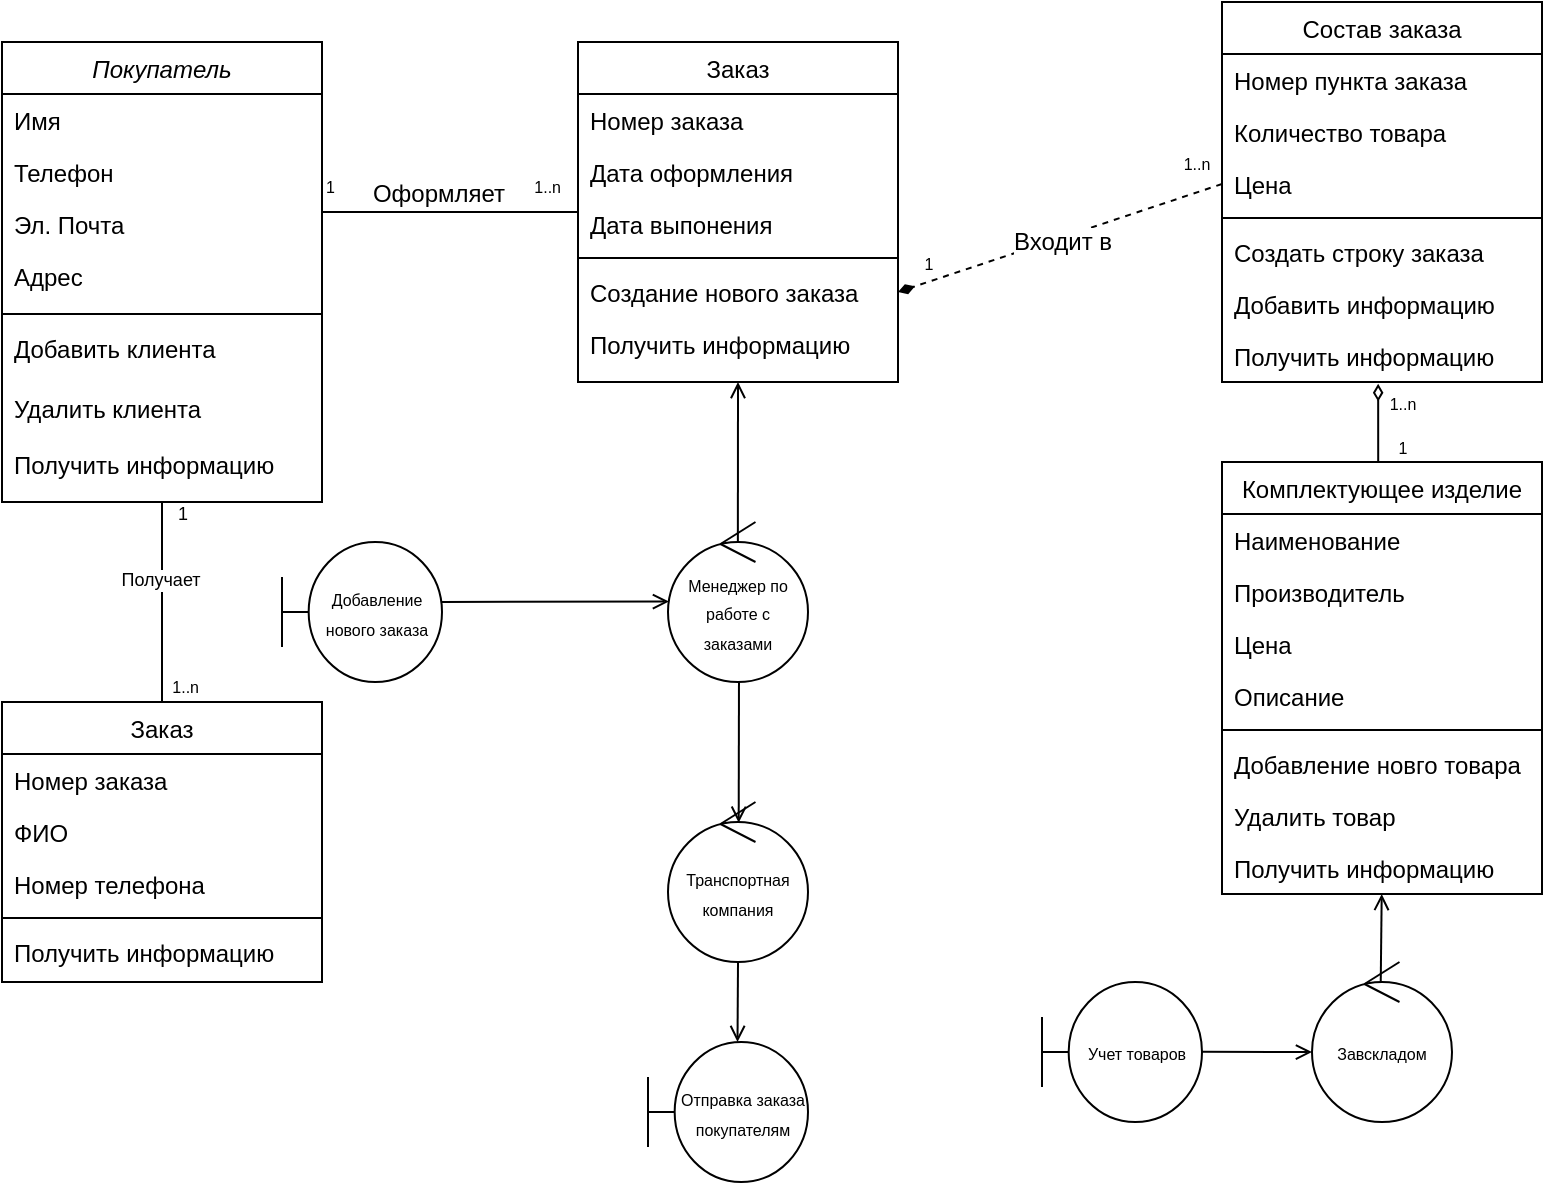 <mxfile version="20.7.4" type="github">
  <diagram id="sq5tUa9uOOfnAcCKqO6m" name="Страница 1">
    <mxGraphModel dx="1155" dy="659" grid="1" gridSize="10" guides="1" tooltips="1" connect="1" arrows="1" fold="1" page="1" pageScale="1" pageWidth="827" pageHeight="1169" math="0" shadow="0">
      <root>
        <mxCell id="0" />
        <mxCell id="1" parent="0" />
        <mxCell id="Tr-PWbZYXiWk-YHRKpnP-8" style="edgeStyle=orthogonalEdgeStyle;rounded=0;orthogonalLoop=1;jettySize=auto;html=1;exitX=0.5;exitY=1;exitDx=0;exitDy=0;entryX=0.5;entryY=0;entryDx=0;entryDy=0;endArrow=none;endFill=0;" edge="1" parent="1" source="co63qGfx2RiiY_eD4GLx-1" target="Tr-PWbZYXiWk-YHRKpnP-1">
          <mxGeometry relative="1" as="geometry" />
        </mxCell>
        <mxCell id="Tr-PWbZYXiWk-YHRKpnP-11" value="Получает" style="edgeLabel;html=1;align=center;verticalAlign=middle;resizable=0;points=[];fontSize=9;" vertex="1" connectable="0" parent="Tr-PWbZYXiWk-YHRKpnP-8">
          <mxGeometry x="-0.216" y="-1" relative="1" as="geometry">
            <mxPoint as="offset" />
          </mxGeometry>
        </mxCell>
        <mxCell id="co63qGfx2RiiY_eD4GLx-1" value="Покупатель" style="swimlane;fontStyle=2;align=center;verticalAlign=top;childLayout=stackLayout;horizontal=1;startSize=26;horizontalStack=0;resizeParent=1;resizeLast=0;collapsible=1;marginBottom=0;rounded=0;shadow=0;strokeWidth=1;" parent="1" vertex="1">
          <mxGeometry x="20" y="70" width="160" height="230" as="geometry">
            <mxRectangle x="230" y="140" width="160" height="26" as="alternateBounds" />
          </mxGeometry>
        </mxCell>
        <mxCell id="co63qGfx2RiiY_eD4GLx-2" value="Имя" style="text;align=left;verticalAlign=top;spacingLeft=4;spacingRight=4;overflow=hidden;rotatable=0;points=[[0,0.5],[1,0.5]];portConstraint=eastwest;" parent="co63qGfx2RiiY_eD4GLx-1" vertex="1">
          <mxGeometry y="26" width="160" height="26" as="geometry" />
        </mxCell>
        <mxCell id="co63qGfx2RiiY_eD4GLx-3" value="Телефон" style="text;align=left;verticalAlign=top;spacingLeft=4;spacingRight=4;overflow=hidden;rotatable=0;points=[[0,0.5],[1,0.5]];portConstraint=eastwest;rounded=0;shadow=0;html=0;" parent="co63qGfx2RiiY_eD4GLx-1" vertex="1">
          <mxGeometry y="52" width="160" height="26" as="geometry" />
        </mxCell>
        <mxCell id="co63qGfx2RiiY_eD4GLx-4" value="Эл. Почта" style="text;align=left;verticalAlign=top;spacingLeft=4;spacingRight=4;overflow=hidden;rotatable=0;points=[[0,0.5],[1,0.5]];portConstraint=eastwest;rounded=0;shadow=0;html=0;" parent="co63qGfx2RiiY_eD4GLx-1" vertex="1">
          <mxGeometry y="78" width="160" height="26" as="geometry" />
        </mxCell>
        <mxCell id="co63qGfx2RiiY_eD4GLx-5" value="Адрес" style="text;align=left;verticalAlign=top;spacingLeft=4;spacingRight=4;overflow=hidden;rotatable=0;points=[[0,0.5],[1,0.5]];portConstraint=eastwest;" parent="co63qGfx2RiiY_eD4GLx-1" vertex="1">
          <mxGeometry y="104" width="160" height="28" as="geometry" />
        </mxCell>
        <mxCell id="co63qGfx2RiiY_eD4GLx-6" value="" style="line;html=1;strokeWidth=1;align=left;verticalAlign=middle;spacingTop=-1;spacingLeft=3;spacingRight=3;rotatable=0;labelPosition=right;points=[];portConstraint=eastwest;" parent="co63qGfx2RiiY_eD4GLx-1" vertex="1">
          <mxGeometry y="132" width="160" height="8" as="geometry" />
        </mxCell>
        <mxCell id="co63qGfx2RiiY_eD4GLx-7" value="Добавить клиента" style="text;align=left;verticalAlign=top;spacingLeft=4;spacingRight=4;overflow=hidden;rotatable=0;points=[[0,0.5],[1,0.5]];portConstraint=eastwest;" parent="co63qGfx2RiiY_eD4GLx-1" vertex="1">
          <mxGeometry y="140" width="160" height="30" as="geometry" />
        </mxCell>
        <mxCell id="co63qGfx2RiiY_eD4GLx-8" value="Удалить клиента" style="text;align=left;verticalAlign=top;spacingLeft=4;spacingRight=4;overflow=hidden;rotatable=0;points=[[0,0.5],[1,0.5]];portConstraint=eastwest;" parent="co63qGfx2RiiY_eD4GLx-1" vertex="1">
          <mxGeometry y="170" width="160" height="28" as="geometry" />
        </mxCell>
        <mxCell id="co63qGfx2RiiY_eD4GLx-9" value="Получить информацию" style="text;align=left;verticalAlign=top;spacingLeft=4;spacingRight=4;overflow=hidden;rotatable=0;points=[[0,0.5],[1,0.5]];portConstraint=eastwest;" parent="co63qGfx2RiiY_eD4GLx-1" vertex="1">
          <mxGeometry y="198" width="160" height="28" as="geometry" />
        </mxCell>
        <mxCell id="co63qGfx2RiiY_eD4GLx-10" value="Состав заказа" style="swimlane;fontStyle=0;align=center;verticalAlign=top;childLayout=stackLayout;horizontal=1;startSize=26;horizontalStack=0;resizeParent=1;resizeLast=0;collapsible=1;marginBottom=0;rounded=0;shadow=0;strokeWidth=1;" parent="1" vertex="1">
          <mxGeometry x="630" y="50" width="160" height="190" as="geometry">
            <mxRectangle x="130" y="380" width="160" height="26" as="alternateBounds" />
          </mxGeometry>
        </mxCell>
        <mxCell id="co63qGfx2RiiY_eD4GLx-11" value="Номер пункта заказа" style="text;align=left;verticalAlign=top;spacingLeft=4;spacingRight=4;overflow=hidden;rotatable=0;points=[[0,0.5],[1,0.5]];portConstraint=eastwest;" parent="co63qGfx2RiiY_eD4GLx-10" vertex="1">
          <mxGeometry y="26" width="160" height="26" as="geometry" />
        </mxCell>
        <mxCell id="co63qGfx2RiiY_eD4GLx-12" value="Количество товара" style="text;align=left;verticalAlign=top;spacingLeft=4;spacingRight=4;overflow=hidden;rotatable=0;points=[[0,0.5],[1,0.5]];portConstraint=eastwest;rounded=0;shadow=0;html=0;" parent="co63qGfx2RiiY_eD4GLx-10" vertex="1">
          <mxGeometry y="52" width="160" height="26" as="geometry" />
        </mxCell>
        <mxCell id="co63qGfx2RiiY_eD4GLx-13" value="Цена" style="text;align=left;verticalAlign=top;spacingLeft=4;spacingRight=4;overflow=hidden;rotatable=0;points=[[0,0.5],[1,0.5]];portConstraint=eastwest;" parent="co63qGfx2RiiY_eD4GLx-10" vertex="1">
          <mxGeometry y="78" width="160" height="26" as="geometry" />
        </mxCell>
        <mxCell id="co63qGfx2RiiY_eD4GLx-14" value="" style="line;html=1;strokeWidth=1;align=left;verticalAlign=middle;spacingTop=-1;spacingLeft=3;spacingRight=3;rotatable=0;labelPosition=right;points=[];portConstraint=eastwest;" parent="co63qGfx2RiiY_eD4GLx-10" vertex="1">
          <mxGeometry y="104" width="160" height="8" as="geometry" />
        </mxCell>
        <mxCell id="co63qGfx2RiiY_eD4GLx-15" value="Создать строку заказа" style="text;align=left;verticalAlign=top;spacingLeft=4;spacingRight=4;overflow=hidden;rotatable=0;points=[[0,0.5],[1,0.5]];portConstraint=eastwest;fontStyle=0" parent="co63qGfx2RiiY_eD4GLx-10" vertex="1">
          <mxGeometry y="112" width="160" height="26" as="geometry" />
        </mxCell>
        <mxCell id="co63qGfx2RiiY_eD4GLx-16" value="Добавить информацию" style="text;align=left;verticalAlign=top;spacingLeft=4;spacingRight=4;overflow=hidden;rotatable=0;points=[[0,0.5],[1,0.5]];portConstraint=eastwest;fontStyle=0" parent="co63qGfx2RiiY_eD4GLx-10" vertex="1">
          <mxGeometry y="138" width="160" height="26" as="geometry" />
        </mxCell>
        <mxCell id="co63qGfx2RiiY_eD4GLx-17" value="Получить информацию" style="text;align=left;verticalAlign=top;spacingLeft=4;spacingRight=4;overflow=hidden;rotatable=0;points=[[0,0.5],[1,0.5]];portConstraint=eastwest;fontStyle=0" parent="co63qGfx2RiiY_eD4GLx-10" vertex="1">
          <mxGeometry y="164" width="160" height="26" as="geometry" />
        </mxCell>
        <mxCell id="co63qGfx2RiiY_eD4GLx-18" style="edgeStyle=none;rounded=0;orthogonalLoop=1;jettySize=auto;html=1;exitX=0.5;exitY=1;exitDx=0;exitDy=0;entryX=0.499;entryY=0.25;entryDx=0;entryDy=0;entryPerimeter=0;fontSize=12;endArrow=none;endFill=0;startArrow=open;startFill=0;" parent="1" source="co63qGfx2RiiY_eD4GLx-19" target="co63qGfx2RiiY_eD4GLx-34" edge="1">
          <mxGeometry relative="1" as="geometry" />
        </mxCell>
        <mxCell id="co63qGfx2RiiY_eD4GLx-19" value="Заказ" style="swimlane;fontStyle=0;align=center;verticalAlign=top;childLayout=stackLayout;horizontal=1;startSize=26;horizontalStack=0;resizeParent=1;resizeLast=0;collapsible=1;marginBottom=0;rounded=0;shadow=0;strokeWidth=1;" parent="1" vertex="1">
          <mxGeometry x="308" y="70" width="160" height="170" as="geometry">
            <mxRectangle x="550" y="140" width="160" height="26" as="alternateBounds" />
          </mxGeometry>
        </mxCell>
        <mxCell id="co63qGfx2RiiY_eD4GLx-20" value="Номер заказа" style="text;align=left;verticalAlign=top;spacingLeft=4;spacingRight=4;overflow=hidden;rotatable=0;points=[[0,0.5],[1,0.5]];portConstraint=eastwest;" parent="co63qGfx2RiiY_eD4GLx-19" vertex="1">
          <mxGeometry y="26" width="160" height="26" as="geometry" />
        </mxCell>
        <mxCell id="co63qGfx2RiiY_eD4GLx-21" value="Дата оформления" style="text;align=left;verticalAlign=top;spacingLeft=4;spacingRight=4;overflow=hidden;rotatable=0;points=[[0,0.5],[1,0.5]];portConstraint=eastwest;rounded=0;shadow=0;html=0;" parent="co63qGfx2RiiY_eD4GLx-19" vertex="1">
          <mxGeometry y="52" width="160" height="26" as="geometry" />
        </mxCell>
        <mxCell id="co63qGfx2RiiY_eD4GLx-22" value="Дата выпонения" style="text;align=left;verticalAlign=top;spacingLeft=4;spacingRight=4;overflow=hidden;rotatable=0;points=[[0,0.5],[1,0.5]];portConstraint=eastwest;rounded=0;shadow=0;html=0;" parent="co63qGfx2RiiY_eD4GLx-19" vertex="1">
          <mxGeometry y="78" width="160" height="26" as="geometry" />
        </mxCell>
        <mxCell id="co63qGfx2RiiY_eD4GLx-23" value="" style="line;html=1;strokeWidth=1;align=left;verticalAlign=middle;spacingTop=-1;spacingLeft=3;spacingRight=3;rotatable=0;labelPosition=right;points=[];portConstraint=eastwest;" parent="co63qGfx2RiiY_eD4GLx-19" vertex="1">
          <mxGeometry y="104" width="160" height="8" as="geometry" />
        </mxCell>
        <mxCell id="co63qGfx2RiiY_eD4GLx-24" value="Создание нового заказа" style="text;align=left;verticalAlign=top;spacingLeft=4;spacingRight=4;overflow=hidden;rotatable=0;points=[[0,0.5],[1,0.5]];portConstraint=eastwest;" parent="co63qGfx2RiiY_eD4GLx-19" vertex="1">
          <mxGeometry y="112" width="160" height="26" as="geometry" />
        </mxCell>
        <mxCell id="co63qGfx2RiiY_eD4GLx-25" value="Получить информацию" style="text;align=left;verticalAlign=top;spacingLeft=4;spacingRight=4;overflow=hidden;rotatable=0;points=[[0,0.5],[1,0.5]];portConstraint=eastwest;" parent="co63qGfx2RiiY_eD4GLx-19" vertex="1">
          <mxGeometry y="138" width="160" height="26" as="geometry" />
        </mxCell>
        <mxCell id="co63qGfx2RiiY_eD4GLx-26" value="" style="endArrow=none;shadow=0;strokeWidth=1;rounded=0;endFill=0;edgeStyle=elbowEdgeStyle;elbow=vertical;" parent="1" source="co63qGfx2RiiY_eD4GLx-1" target="co63qGfx2RiiY_eD4GLx-19" edge="1">
          <mxGeometry x="0.5" y="41" relative="1" as="geometry">
            <mxPoint x="180" y="142" as="sourcePoint" />
            <mxPoint x="340" y="142" as="targetPoint" />
            <mxPoint x="-40" y="32" as="offset" />
          </mxGeometry>
        </mxCell>
        <mxCell id="co63qGfx2RiiY_eD4GLx-27" value="1" style="resizable=0;align=left;verticalAlign=bottom;labelBackgroundColor=none;fontSize=8;" parent="co63qGfx2RiiY_eD4GLx-26" connectable="0" vertex="1">
          <mxGeometry x="-1" relative="1" as="geometry">
            <mxPoint y="-5" as="offset" />
          </mxGeometry>
        </mxCell>
        <mxCell id="co63qGfx2RiiY_eD4GLx-28" value="1..n" style="resizable=0;align=right;verticalAlign=bottom;labelBackgroundColor=none;fontSize=8;" parent="co63qGfx2RiiY_eD4GLx-26" connectable="0" vertex="1">
          <mxGeometry x="1" relative="1" as="geometry">
            <mxPoint x="-7" y="-5" as="offset" />
          </mxGeometry>
        </mxCell>
        <mxCell id="co63qGfx2RiiY_eD4GLx-29" value="Оформляет" style="text;html=1;resizable=0;points=[];;align=center;verticalAlign=middle;labelBackgroundColor=none;rounded=0;shadow=0;strokeWidth=1;fontSize=12;" parent="co63qGfx2RiiY_eD4GLx-26" vertex="1" connectable="0">
          <mxGeometry x="0.5" y="49" relative="1" as="geometry">
            <mxPoint x="-38" y="40" as="offset" />
          </mxGeometry>
        </mxCell>
        <mxCell id="co63qGfx2RiiY_eD4GLx-30" style="rounded=0;orthogonalLoop=1;jettySize=auto;html=1;exitX=0;exitY=0.5;exitDx=0;exitDy=0;entryX=1;entryY=0.5;entryDx=0;entryDy=0;dashed=1;fontSize=12;endArrow=diamondThin;endFill=1;" parent="1" source="co63qGfx2RiiY_eD4GLx-13" target="co63qGfx2RiiY_eD4GLx-24" edge="1">
          <mxGeometry relative="1" as="geometry" />
        </mxCell>
        <mxCell id="co63qGfx2RiiY_eD4GLx-31" value="&lt;font style=&quot;font-size: 8px;&quot;&gt;1&lt;/font&gt;" style="edgeLabel;html=1;align=center;verticalAlign=middle;resizable=0;points=[];fontSize=12;" parent="co63qGfx2RiiY_eD4GLx-30" vertex="1" connectable="0">
          <mxGeometry x="0.816" y="-2" relative="1" as="geometry">
            <mxPoint y="-8" as="offset" />
          </mxGeometry>
        </mxCell>
        <mxCell id="co63qGfx2RiiY_eD4GLx-32" value="&lt;font style=&quot;font-size: 8px;&quot;&gt;1..n&lt;/font&gt;" style="edgeLabel;html=1;align=center;verticalAlign=middle;resizable=0;points=[];fontSize=12;" parent="co63qGfx2RiiY_eD4GLx-30" vertex="1" connectable="0">
          <mxGeometry x="-0.829" y="1" relative="1" as="geometry">
            <mxPoint y="-17" as="offset" />
          </mxGeometry>
        </mxCell>
        <mxCell id="co63qGfx2RiiY_eD4GLx-33" value="Входит в" style="edgeLabel;html=1;align=center;verticalAlign=middle;resizable=0;points=[];fontSize=12;" parent="co63qGfx2RiiY_eD4GLx-30" vertex="1" connectable="0">
          <mxGeometry x="0.109" y="-1" relative="1" as="geometry">
            <mxPoint x="10" as="offset" />
          </mxGeometry>
        </mxCell>
        <mxCell id="co63qGfx2RiiY_eD4GLx-34" value="&lt;font style=&quot;font-size: 8px;&quot;&gt;Менеджер по работе с заказами&lt;/font&gt;" style="ellipse;shape=umlControl;whiteSpace=wrap;html=1;fontSize=12;" parent="1" vertex="1">
          <mxGeometry x="353" y="310" width="70" height="80" as="geometry" />
        </mxCell>
        <mxCell id="co63qGfx2RiiY_eD4GLx-35" value="&lt;font style=&quot;font-size: 8px;&quot;&gt;Добавление нового заказа&lt;/font&gt;" style="shape=umlBoundary;whiteSpace=wrap;html=1;fontSize=12;" parent="1" vertex="1">
          <mxGeometry x="160" y="320" width="80" height="70" as="geometry" />
        </mxCell>
        <mxCell id="co63qGfx2RiiY_eD4GLx-36" value="" style="endArrow=open;endFill=1;endSize=6;html=1;rounded=0;fontSize=12;entryX=0.007;entryY=0.497;entryDx=0;entryDy=0;entryPerimeter=0;exitX=0.996;exitY=0.428;exitDx=0;exitDy=0;exitPerimeter=0;jumpSize=6;" parent="1" source="co63qGfx2RiiY_eD4GLx-35" target="co63qGfx2RiiY_eD4GLx-34" edge="1">
          <mxGeometry width="160" relative="1" as="geometry">
            <mxPoint x="260" y="349.76" as="sourcePoint" />
            <mxPoint x="350" y="350" as="targetPoint" />
          </mxGeometry>
        </mxCell>
        <mxCell id="co63qGfx2RiiY_eD4GLx-46" style="edgeStyle=orthogonalEdgeStyle;rounded=0;orthogonalLoop=1;jettySize=auto;html=1;exitX=0.5;exitY=0;exitDx=0;exitDy=0;entryX=0.488;entryY=1.032;entryDx=0;entryDy=0;entryPerimeter=0;endArrow=diamondThin;endFill=0;" parent="1" source="co63qGfx2RiiY_eD4GLx-37" target="co63qGfx2RiiY_eD4GLx-17" edge="1">
          <mxGeometry relative="1" as="geometry" />
        </mxCell>
        <mxCell id="co63qGfx2RiiY_eD4GLx-47" value="&lt;font style=&quot;font-size: 8px;&quot;&gt;1..n&lt;/font&gt;" style="edgeLabel;html=1;align=center;verticalAlign=middle;resizable=0;points=[];" parent="co63qGfx2RiiY_eD4GLx-46" vertex="1" connectable="0">
          <mxGeometry x="0.547" relative="1" as="geometry">
            <mxPoint x="12" as="offset" />
          </mxGeometry>
        </mxCell>
        <mxCell id="co63qGfx2RiiY_eD4GLx-48" value="1" style="edgeLabel;html=1;align=center;verticalAlign=middle;resizable=0;points=[];fontSize=8;" parent="co63qGfx2RiiY_eD4GLx-46" vertex="1" connectable="0">
          <mxGeometry x="-0.551" y="-1" relative="1" as="geometry">
            <mxPoint x="11" as="offset" />
          </mxGeometry>
        </mxCell>
        <mxCell id="co63qGfx2RiiY_eD4GLx-37" value="Комплектующее изделие" style="swimlane;fontStyle=0;align=center;verticalAlign=top;childLayout=stackLayout;horizontal=1;startSize=26;horizontalStack=0;resizeParent=1;resizeLast=0;collapsible=1;marginBottom=0;rounded=0;shadow=0;strokeWidth=1;" parent="1" vertex="1">
          <mxGeometry x="630" y="280" width="160" height="216" as="geometry">
            <mxRectangle x="130" y="380" width="160" height="26" as="alternateBounds" />
          </mxGeometry>
        </mxCell>
        <mxCell id="co63qGfx2RiiY_eD4GLx-38" value="Наименование" style="text;align=left;verticalAlign=top;spacingLeft=4;spacingRight=4;overflow=hidden;rotatable=0;points=[[0,0.5],[1,0.5]];portConstraint=eastwest;" parent="co63qGfx2RiiY_eD4GLx-37" vertex="1">
          <mxGeometry y="26" width="160" height="26" as="geometry" />
        </mxCell>
        <mxCell id="co63qGfx2RiiY_eD4GLx-39" value="Производитель" style="text;align=left;verticalAlign=top;spacingLeft=4;spacingRight=4;overflow=hidden;rotatable=0;points=[[0,0.5],[1,0.5]];portConstraint=eastwest;rounded=0;shadow=0;html=0;" parent="co63qGfx2RiiY_eD4GLx-37" vertex="1">
          <mxGeometry y="52" width="160" height="26" as="geometry" />
        </mxCell>
        <mxCell id="co63qGfx2RiiY_eD4GLx-40" value="Цена" style="text;align=left;verticalAlign=top;spacingLeft=4;spacingRight=4;overflow=hidden;rotatable=0;points=[[0,0.5],[1,0.5]];portConstraint=eastwest;" parent="co63qGfx2RiiY_eD4GLx-37" vertex="1">
          <mxGeometry y="78" width="160" height="26" as="geometry" />
        </mxCell>
        <mxCell id="co63qGfx2RiiY_eD4GLx-42" value="Описание" style="text;align=left;verticalAlign=top;spacingLeft=4;spacingRight=4;overflow=hidden;rotatable=0;points=[[0,0.5],[1,0.5]];portConstraint=eastwest;fontStyle=0" parent="co63qGfx2RiiY_eD4GLx-37" vertex="1">
          <mxGeometry y="104" width="160" height="26" as="geometry" />
        </mxCell>
        <mxCell id="co63qGfx2RiiY_eD4GLx-41" value="" style="line;html=1;strokeWidth=1;align=left;verticalAlign=middle;spacingTop=-1;spacingLeft=3;spacingRight=3;rotatable=0;labelPosition=right;points=[];portConstraint=eastwest;" parent="co63qGfx2RiiY_eD4GLx-37" vertex="1">
          <mxGeometry y="130" width="160" height="8" as="geometry" />
        </mxCell>
        <mxCell id="co63qGfx2RiiY_eD4GLx-43" value="Добавление новго товара" style="text;align=left;verticalAlign=top;spacingLeft=4;spacingRight=4;overflow=hidden;rotatable=0;points=[[0,0.5],[1,0.5]];portConstraint=eastwest;fontStyle=0" parent="co63qGfx2RiiY_eD4GLx-37" vertex="1">
          <mxGeometry y="138" width="160" height="26" as="geometry" />
        </mxCell>
        <mxCell id="co63qGfx2RiiY_eD4GLx-44" value="Удалить товар" style="text;align=left;verticalAlign=top;spacingLeft=4;spacingRight=4;overflow=hidden;rotatable=0;points=[[0,0.5],[1,0.5]];portConstraint=eastwest;fontStyle=0" parent="co63qGfx2RiiY_eD4GLx-37" vertex="1">
          <mxGeometry y="164" width="160" height="26" as="geometry" />
        </mxCell>
        <mxCell id="co63qGfx2RiiY_eD4GLx-45" value="Получить информацию" style="text;align=left;verticalAlign=top;spacingLeft=4;spacingRight=4;overflow=hidden;rotatable=0;points=[[0,0.5],[1,0.5]];portConstraint=eastwest;fontStyle=0" parent="co63qGfx2RiiY_eD4GLx-37" vertex="1">
          <mxGeometry y="190" width="160" height="26" as="geometry" />
        </mxCell>
        <mxCell id="co63qGfx2RiiY_eD4GLx-51" value="&lt;font style=&quot;font-size: 8px;&quot;&gt;Учет товаров&lt;/font&gt;" style="shape=umlBoundary;whiteSpace=wrap;html=1;fontSize=12;" parent="1" vertex="1">
          <mxGeometry x="540" y="540" width="80" height="70" as="geometry" />
        </mxCell>
        <mxCell id="co63qGfx2RiiY_eD4GLx-52" value="&lt;font style=&quot;font-size: 8px;&quot;&gt;Завскладом&lt;/font&gt;" style="ellipse;shape=umlControl;whiteSpace=wrap;html=1;fontSize=12;" parent="1" vertex="1">
          <mxGeometry x="675" y="530" width="70" height="80" as="geometry" />
        </mxCell>
        <mxCell id="co63qGfx2RiiY_eD4GLx-53" value="" style="endArrow=open;endFill=1;endSize=6;html=1;rounded=0;fontSize=8;jumpSize=6;exitX=0.491;exitY=0.123;exitDx=0;exitDy=0;exitPerimeter=0;" parent="1" source="co63qGfx2RiiY_eD4GLx-52" target="co63qGfx2RiiY_eD4GLx-45" edge="1">
          <mxGeometry width="160" relative="1" as="geometry">
            <mxPoint x="470" y="420" as="sourcePoint" />
            <mxPoint x="630" y="420" as="targetPoint" />
          </mxGeometry>
        </mxCell>
        <mxCell id="co63qGfx2RiiY_eD4GLx-55" value="" style="endArrow=open;endFill=1;endSize=6;html=1;rounded=0;fontSize=8;jumpSize=6;exitX=0.998;exitY=0.499;exitDx=0;exitDy=0;exitPerimeter=0;entryX=0;entryY=0.563;entryDx=0;entryDy=0;entryPerimeter=0;" parent="1" source="co63qGfx2RiiY_eD4GLx-51" target="co63qGfx2RiiY_eD4GLx-52" edge="1">
          <mxGeometry width="160" relative="1" as="geometry">
            <mxPoint x="719.37" y="549.84" as="sourcePoint" />
            <mxPoint x="719.856" y="506" as="targetPoint" />
          </mxGeometry>
        </mxCell>
        <mxCell id="pPG2TfxvMOnz4XcHd_NR-1" value="&lt;span style=&quot;font-size: 8px;&quot;&gt;Отправка заказа покупателям&lt;/span&gt;" style="shape=umlBoundary;whiteSpace=wrap;html=1;fontSize=12;" parent="1" vertex="1">
          <mxGeometry x="343" y="570" width="80" height="70" as="geometry" />
        </mxCell>
        <mxCell id="GYRK6B8smbQONSBL0gsJ-1" value="&lt;font style=&quot;font-size: 8px;&quot;&gt;Транспортная&lt;br&gt;компания&lt;/font&gt;" style="ellipse;shape=umlControl;whiteSpace=wrap;html=1;" parent="1" vertex="1">
          <mxGeometry x="353" y="450" width="70" height="80" as="geometry" />
        </mxCell>
        <mxCell id="GYRK6B8smbQONSBL0gsJ-2" value="" style="endArrow=open;endFill=1;endSize=6;html=1;rounded=0;fontSize=8;exitX=0.507;exitY=0.998;exitDx=0;exitDy=0;exitPerimeter=0;entryX=0.505;entryY=0.13;entryDx=0;entryDy=0;entryPerimeter=0;" parent="1" source="co63qGfx2RiiY_eD4GLx-34" target="GYRK6B8smbQONSBL0gsJ-1" edge="1">
          <mxGeometry width="160" relative="1" as="geometry">
            <mxPoint x="250" y="450" as="sourcePoint" />
            <mxPoint x="410" y="450" as="targetPoint" />
          </mxGeometry>
        </mxCell>
        <mxCell id="GYRK6B8smbQONSBL0gsJ-3" value="" style="endArrow=open;endFill=1;endSize=6;html=1;rounded=0;fontSize=8;entryX=0.505;entryY=0.104;entryDx=0;entryDy=0;entryPerimeter=0;" parent="1" source="GYRK6B8smbQONSBL0gsJ-1" edge="1">
          <mxGeometry width="160" relative="1" as="geometry">
            <mxPoint x="387.76" y="503.28" as="sourcePoint" />
            <mxPoint x="387.76" y="570" as="targetPoint" />
          </mxGeometry>
        </mxCell>
        <mxCell id="Tr-PWbZYXiWk-YHRKpnP-1" value="Заказ" style="swimlane;fontStyle=0;align=center;verticalAlign=top;childLayout=stackLayout;horizontal=1;startSize=26;horizontalStack=0;resizeParent=1;resizeLast=0;collapsible=1;marginBottom=0;rounded=0;shadow=0;strokeWidth=1;" vertex="1" parent="1">
          <mxGeometry x="20" y="400" width="160" height="140" as="geometry">
            <mxRectangle x="550" y="140" width="160" height="26" as="alternateBounds" />
          </mxGeometry>
        </mxCell>
        <mxCell id="Tr-PWbZYXiWk-YHRKpnP-2" value="Номер заказа" style="text;align=left;verticalAlign=top;spacingLeft=4;spacingRight=4;overflow=hidden;rotatable=0;points=[[0,0.5],[1,0.5]];portConstraint=eastwest;" vertex="1" parent="Tr-PWbZYXiWk-YHRKpnP-1">
          <mxGeometry y="26" width="160" height="26" as="geometry" />
        </mxCell>
        <mxCell id="Tr-PWbZYXiWk-YHRKpnP-12" value="ФИО" style="text;align=left;verticalAlign=top;spacingLeft=4;spacingRight=4;overflow=hidden;rotatable=0;points=[[0,0.5],[1,0.5]];portConstraint=eastwest;" vertex="1" parent="Tr-PWbZYXiWk-YHRKpnP-1">
          <mxGeometry y="52" width="160" height="26" as="geometry" />
        </mxCell>
        <mxCell id="Tr-PWbZYXiWk-YHRKpnP-13" value="Номер телефона" style="text;align=left;verticalAlign=top;spacingLeft=4;spacingRight=4;overflow=hidden;rotatable=0;points=[[0,0.5],[1,0.5]];portConstraint=eastwest;" vertex="1" parent="Tr-PWbZYXiWk-YHRKpnP-1">
          <mxGeometry y="78" width="160" height="26" as="geometry" />
        </mxCell>
        <mxCell id="Tr-PWbZYXiWk-YHRKpnP-5" value="" style="line;html=1;strokeWidth=1;align=left;verticalAlign=middle;spacingTop=-1;spacingLeft=3;spacingRight=3;rotatable=0;labelPosition=right;points=[];portConstraint=eastwest;" vertex="1" parent="Tr-PWbZYXiWk-YHRKpnP-1">
          <mxGeometry y="104" width="160" height="8" as="geometry" />
        </mxCell>
        <mxCell id="Tr-PWbZYXiWk-YHRKpnP-14" value="Получить информацию" style="text;align=left;verticalAlign=top;spacingLeft=4;spacingRight=4;overflow=hidden;rotatable=0;points=[[0,0.5],[1,0.5]];portConstraint=eastwest;" vertex="1" parent="Tr-PWbZYXiWk-YHRKpnP-1">
          <mxGeometry y="112" width="160" height="26" as="geometry" />
        </mxCell>
        <mxCell id="Tr-PWbZYXiWk-YHRKpnP-9" value="&lt;font style=&quot;font-size: 9px;&quot;&gt;1&lt;/font&gt;" style="text;html=1;align=center;verticalAlign=middle;resizable=0;points=[];autosize=1;strokeColor=none;fillColor=none;" vertex="1" parent="1">
          <mxGeometry x="95" y="290" width="30" height="30" as="geometry" />
        </mxCell>
        <mxCell id="Tr-PWbZYXiWk-YHRKpnP-10" value="1..n" style="resizable=0;align=right;verticalAlign=bottom;labelBackgroundColor=none;fontSize=8;" connectable="0" vertex="1" parent="1">
          <mxGeometry x="119.995" y="400.005" as="geometry" />
        </mxCell>
      </root>
    </mxGraphModel>
  </diagram>
</mxfile>
